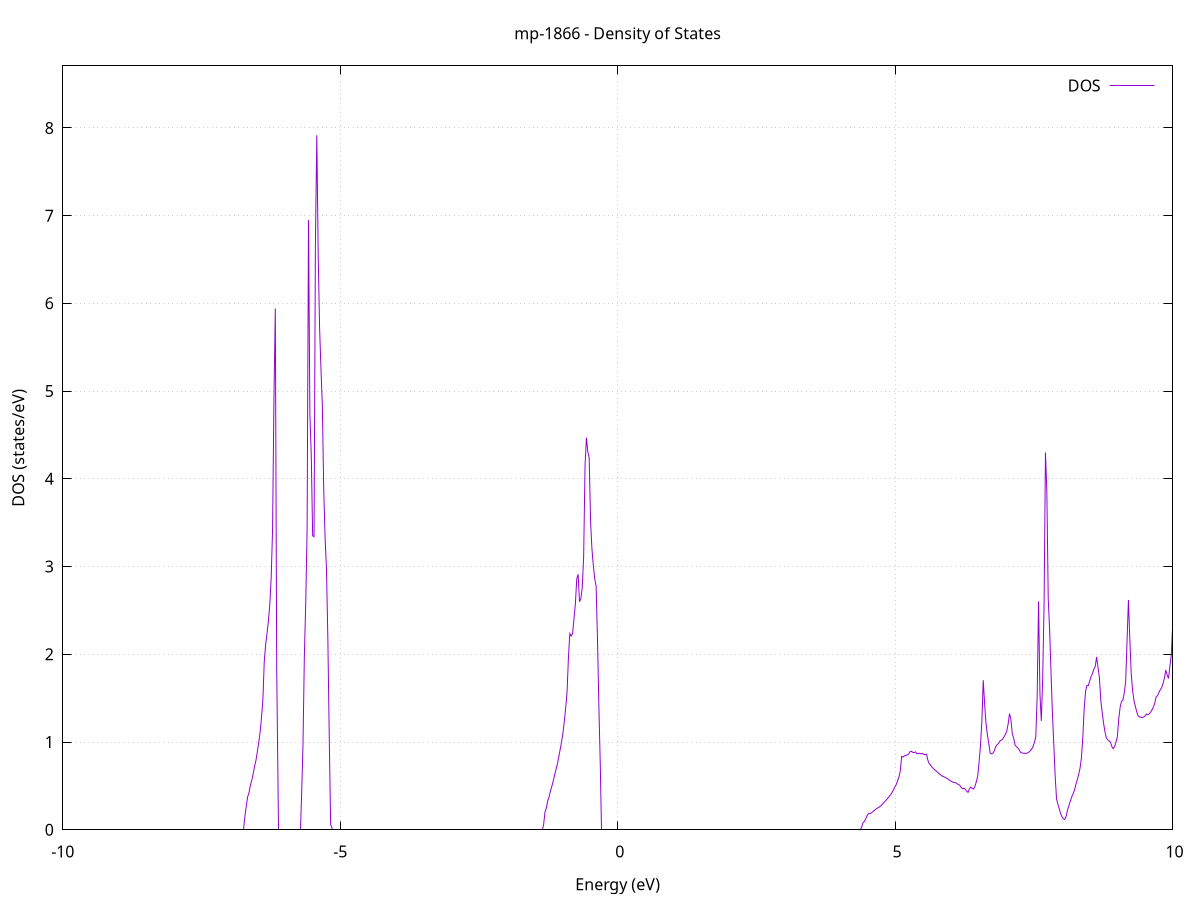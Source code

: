 set title 'mp-1866 - Density of States'
set xlabel 'Energy (eV)'
set ylabel 'DOS (states/eV)'
set grid
set xrange [-10:10]
set yrange [0:8.707]
set xzeroaxis lt -1
set terminal png size 800,600
set output 'mp-1866_dos_gnuplot.png'
plot '-' using 1:2 with lines title 'DOS'
-31.213900 0.000000
-31.189000 0.000000
-31.164000 0.000000
-31.139100 0.000000
-31.114200 0.000000
-31.089300 0.000000
-31.064400 0.000000
-31.039400 0.000000
-31.014500 0.000000
-30.989600 0.000000
-30.964700 0.000000
-30.939800 0.000000
-30.914900 0.000000
-30.889900 0.000000
-30.865000 0.000000
-30.840100 0.000000
-30.815200 0.000000
-30.790300 0.000000
-30.765300 0.000000
-30.740400 0.000000
-30.715500 0.000000
-30.690600 0.000000
-30.665700 0.000000
-30.640700 0.000000
-30.615800 0.000000
-30.590900 0.000000
-30.566000 0.000000
-30.541100 0.000000
-30.516100 0.000000
-30.491200 0.000000
-30.466300 0.000000
-30.441400 0.000000
-30.416500 0.000000
-30.391500 0.000000
-30.366600 0.000000
-30.341700 0.000000
-30.316800 0.000000
-30.291900 0.000000
-30.266900 0.000000
-30.242000 0.000000
-30.217100 0.000000
-30.192200 0.000000
-30.167300 0.000000
-30.142300 0.000000
-30.117400 0.000000
-30.092500 0.000000
-30.067600 0.000000
-30.042700 0.000000
-30.017700 0.000000
-29.992800 0.000000
-29.967900 0.000000
-29.943000 0.000000
-29.918100 0.000000
-29.893100 0.000000
-29.868200 0.000000
-29.843300 0.000000
-29.818400 0.000000
-29.793500 0.000000
-29.768500 0.000000
-29.743600 0.000000
-29.718700 0.000000
-29.693800 0.000000
-29.668900 0.000000
-29.643900 0.000000
-29.619000 0.000000
-29.594100 0.000000
-29.569200 0.000000
-29.544300 0.000000
-29.519400 0.000000
-29.494400 0.000000
-29.469500 0.000000
-29.444600 0.000000
-29.419700 0.000000
-29.394800 0.000000
-29.369800 0.000000
-29.344900 0.000000
-29.320000 0.000000
-29.295100 0.000000
-29.270200 0.000000
-29.245200 0.000000
-29.220300 0.000000
-29.195400 0.000000
-29.170500 0.000000
-29.145600 0.000000
-29.120600 0.000000
-29.095700 0.000000
-29.070800 0.000000
-29.045900 0.000000
-29.021000 0.000000
-28.996000 0.000000
-28.971100 0.000000
-28.946200 0.000000
-28.921300 16.089800
-28.896400 24.399600
-28.871400 0.000000
-28.846500 0.000000
-28.821600 0.000000
-28.796700 0.000000
-28.771800 0.000000
-28.746800 0.000000
-28.721900 0.000000
-28.697000 0.000000
-28.672100 0.000000
-28.647200 0.000000
-28.622200 0.000000
-28.597300 0.000000
-28.572400 0.000000
-28.547500 0.000000
-28.522600 0.000000
-28.497600 0.000000
-28.472700 0.000000
-28.447800 0.000000
-28.422900 0.000000
-28.398000 0.000000
-28.373000 0.000000
-28.348100 0.000000
-28.323200 0.000000
-28.298300 0.000000
-28.273400 0.000000
-28.248400 0.000000
-28.223500 0.000000
-28.198600 0.000000
-28.173700 0.000000
-28.148800 0.000000
-28.123900 0.000000
-28.098900 0.000000
-28.074000 0.000000
-28.049100 0.000000
-28.024200 0.000000
-27.999300 0.000000
-27.974300 0.000000
-27.949400 0.000000
-27.924500 0.000000
-27.899600 0.000000
-27.874700 0.000000
-27.849700 0.000000
-27.824800 0.000000
-27.799900 0.000000
-27.775000 0.000000
-27.750100 0.000000
-27.725100 0.000000
-27.700200 0.000000
-27.675300 0.000000
-27.650400 0.000000
-27.625500 0.000000
-27.600500 0.000000
-27.575600 0.000000
-27.550700 0.000000
-27.525800 0.000000
-27.500900 0.000000
-27.475900 0.000000
-27.451000 0.000000
-27.426100 0.000000
-27.401200 0.000000
-27.376300 0.000000
-27.351300 0.000000
-27.326400 0.000000
-27.301500 0.000000
-27.276600 0.000000
-27.251700 0.000000
-27.226700 0.000000
-27.201800 0.000000
-27.176900 0.000000
-27.152000 0.000000
-27.127100 0.000000
-27.102100 0.000000
-27.077200 0.000000
-27.052300 0.000000
-27.027400 0.000000
-27.002500 0.000000
-26.977500 0.000000
-26.952600 0.000000
-26.927700 0.000000
-26.902800 0.000000
-26.877900 0.000000
-26.852900 0.000000
-26.828000 0.000000
-26.803100 0.000000
-26.778200 0.000000
-26.753300 0.000000
-26.728400 0.000000
-26.703400 0.000000
-26.678500 0.000000
-26.653600 0.000000
-26.628700 0.000000
-26.603800 0.000000
-26.578800 0.000000
-26.553900 0.000000
-26.529000 0.000000
-26.504100 0.000000
-26.479200 0.000000
-26.454200 0.000000
-26.429300 0.000000
-26.404400 0.000000
-26.379500 0.000000
-26.354600 0.000000
-26.329600 0.000000
-26.304700 0.000000
-26.279800 0.000000
-26.254900 0.000000
-26.230000 0.000000
-26.205000 0.000000
-26.180100 0.000000
-26.155200 0.000000
-26.130300 0.000000
-26.105400 0.000000
-26.080400 0.000000
-26.055500 0.000000
-26.030600 0.000000
-26.005700 0.000000
-25.980800 0.000000
-25.955800 0.000000
-25.930900 0.000000
-25.906000 0.000000
-25.881100 0.000000
-25.856200 0.000000
-25.831200 0.000000
-25.806300 0.000000
-25.781400 0.000000
-25.756500 0.000000
-25.731600 0.000000
-25.706600 0.000000
-25.681700 0.000000
-25.656800 0.000000
-25.631900 0.000000
-25.607000 0.000000
-25.582000 0.000000
-25.557100 0.000000
-25.532200 0.000000
-25.507300 0.000000
-25.482400 0.000000
-25.457500 0.000000
-25.432500 0.000000
-25.407600 0.000000
-25.382700 0.000000
-25.357800 0.000000
-25.332900 0.000000
-25.307900 0.000000
-25.283000 0.000000
-25.258100 0.000000
-25.233200 0.000000
-25.208300 0.000000
-25.183300 0.000000
-25.158400 0.000000
-25.133500 0.000000
-25.108600 0.000000
-25.083700 0.000000
-25.058700 0.000000
-25.033800 0.000000
-25.008900 0.000000
-24.984000 0.000000
-24.959100 0.000000
-24.934100 0.000000
-24.909200 0.000000
-24.884300 0.000000
-24.859400 0.000000
-24.834500 0.000000
-24.809500 0.000000
-24.784600 0.000000
-24.759700 0.000000
-24.734800 0.000000
-24.709900 0.000000
-24.684900 0.000000
-24.660000 0.000000
-24.635100 0.000000
-24.610200 0.000000
-24.585300 0.000000
-24.560300 0.000000
-24.535400 0.000000
-24.510500 0.000000
-24.485600 0.000000
-24.460700 0.000000
-24.435700 0.000000
-24.410800 0.000000
-24.385900 0.000000
-24.361000 0.000000
-24.336100 0.000000
-24.311100 0.000000
-24.286200 0.000000
-24.261300 0.000000
-24.236400 0.000000
-24.211500 0.000000
-24.186500 0.000000
-24.161600 0.000000
-24.136700 0.000000
-24.111800 0.000000
-24.086900 0.000000
-24.062000 0.000000
-24.037000 0.000000
-24.012100 0.000000
-23.987200 0.000000
-23.962300 0.000000
-23.937400 0.000000
-23.912400 0.000000
-23.887500 0.000000
-23.862600 0.000000
-23.837700 0.000000
-23.812800 0.000000
-23.787800 0.000000
-23.762900 0.000000
-23.738000 0.000000
-23.713100 0.000000
-23.688200 0.000000
-23.663200 0.000000
-23.638300 0.000000
-23.613400 0.000000
-23.588500 0.000000
-23.563600 0.000000
-23.538600 0.000000
-23.513700 0.000000
-23.488800 0.000000
-23.463900 0.000000
-23.439000 0.000000
-23.414000 0.000000
-23.389100 0.000000
-23.364200 0.000000
-23.339300 0.000000
-23.314400 0.000000
-23.289400 0.000000
-23.264500 0.000000
-23.239600 56.073300
-23.214700 1.765000
-23.189800 0.000000
-23.164800 0.000000
-23.139900 0.000000
-23.115000 0.000000
-23.090100 0.000000
-23.065200 0.000000
-23.040200 0.000000
-23.015300 0.000000
-22.990400 0.000000
-22.965500 0.000000
-22.940600 0.000000
-22.915600 0.000000
-22.890700 0.000000
-22.865800 0.000000
-22.840900 0.000000
-22.816000 0.000000
-22.791000 0.000000
-22.766100 0.000000
-22.741200 0.000000
-22.716300 0.000000
-22.691400 0.000000
-22.666500 0.000000
-22.641500 0.000000
-22.616600 0.000000
-22.591700 0.000000
-22.566800 0.000000
-22.541900 0.000000
-22.516900 0.000000
-22.492000 0.000000
-22.467100 0.000000
-22.442200 0.000000
-22.417300 0.000000
-22.392300 0.000000
-22.367400 0.000000
-22.342500 0.000000
-22.317600 0.000000
-22.292700 0.000000
-22.267700 0.000000
-22.242800 0.000000
-22.217900 0.000000
-22.193000 0.000000
-22.168100 0.000000
-22.143100 0.000000
-22.118200 0.000000
-22.093300 0.000000
-22.068400 0.000000
-22.043500 0.000000
-22.018500 0.000000
-21.993600 0.000000
-21.968700 0.000000
-21.943800 0.000000
-21.918900 0.000000
-21.893900 0.000000
-21.869000 0.000000
-21.844100 0.000000
-21.819200 0.000000
-21.794300 0.000000
-21.769300 0.000000
-21.744400 0.000000
-21.719500 0.000000
-21.694600 0.000000
-21.669700 0.000000
-21.644700 0.000000
-21.619800 0.000000
-21.594900 0.000000
-21.570000 0.000000
-21.545100 0.000000
-21.520100 0.000000
-21.495200 0.000000
-21.470300 0.000000
-21.445400 0.000000
-21.420500 0.000000
-21.395500 0.000000
-21.370600 0.000000
-21.345700 0.000000
-21.320800 0.000000
-21.295900 0.000000
-21.271000 0.000000
-21.246000 0.000000
-21.221100 0.000000
-21.196200 0.000000
-21.171300 0.000000
-21.146400 0.000000
-21.121400 0.000000
-21.096500 0.000000
-21.071600 0.000000
-21.046700 0.000000
-21.021800 0.000000
-20.996800 0.000000
-20.971900 0.000000
-20.947000 0.000000
-20.922100 0.000000
-20.897200 0.000000
-20.872200 0.000000
-20.847300 0.000000
-20.822400 0.000000
-20.797500 0.000000
-20.772600 0.000000
-20.747600 0.000000
-20.722700 0.000000
-20.697800 0.000000
-20.672900 0.000000
-20.648000 0.000000
-20.623000 0.000000
-20.598100 0.000000
-20.573200 0.000000
-20.548300 0.000000
-20.523400 0.000000
-20.498400 0.000000
-20.473500 0.000000
-20.448600 0.000000
-20.423700 0.000000
-20.398800 0.000000
-20.373800 0.000000
-20.348900 0.000000
-20.324000 0.000000
-20.299100 0.000000
-20.274200 0.000000
-20.249200 0.000000
-20.224300 0.000000
-20.199400 0.000000
-20.174500 0.000000
-20.149600 0.000000
-20.124600 0.000000
-20.099700 0.000000
-20.074800 0.000000
-20.049900 0.000000
-20.025000 0.000000
-20.000100 0.000000
-19.975100 0.000000
-19.950200 0.000000
-19.925300 0.000000
-19.900400 0.000000
-19.875500 0.000000
-19.850500 0.000000
-19.825600 0.000000
-19.800700 0.000000
-19.775800 0.000000
-19.750900 0.000000
-19.725900 0.000000
-19.701000 0.000000
-19.676100 0.000000
-19.651200 0.000000
-19.626300 0.000000
-19.601300 0.000000
-19.576400 0.000000
-19.551500 0.000000
-19.526600 0.000000
-19.501700 0.000000
-19.476700 0.000000
-19.451800 0.000000
-19.426900 0.000000
-19.402000 0.000000
-19.377100 0.000000
-19.352100 0.000000
-19.327200 0.000000
-19.302300 0.000000
-19.277400 0.000000
-19.252500 0.000000
-19.227500 0.000000
-19.202600 0.000000
-19.177700 0.000000
-19.152800 0.000000
-19.127900 0.000000
-19.102900 0.000000
-19.078000 0.000000
-19.053100 0.000000
-19.028200 0.000000
-19.003300 0.000000
-18.978300 0.000000
-18.953400 0.000000
-18.928500 0.000000
-18.903600 0.000000
-18.878700 0.000000
-18.853700 0.000000
-18.828800 0.000000
-18.803900 0.000000
-18.779000 0.000000
-18.754100 0.000000
-18.729100 0.000000
-18.704200 0.000000
-18.679300 0.000000
-18.654400 0.000000
-18.629500 0.000000
-18.604600 0.000000
-18.579600 0.000000
-18.554700 0.000000
-18.529800 0.000000
-18.504900 0.000000
-18.480000 0.000000
-18.455000 0.000000
-18.430100 0.000000
-18.405200 0.000000
-18.380300 0.000000
-18.355400 0.000000
-18.330400 0.000000
-18.305500 0.000000
-18.280600 0.000000
-18.255700 0.000000
-18.230800 0.000000
-18.205800 0.000000
-18.180900 0.000000
-18.156000 0.000000
-18.131100 0.000000
-18.106200 0.000000
-18.081200 0.000000
-18.056300 0.000000
-18.031400 0.000000
-18.006500 0.000000
-17.981600 0.000000
-17.956600 0.000000
-17.931700 0.000000
-17.906800 0.000000
-17.881900 0.000000
-17.857000 0.000000
-17.832000 0.000000
-17.807100 0.000000
-17.782200 0.000000
-17.757300 0.000000
-17.732400 0.000000
-17.707400 0.000000
-17.682500 0.000000
-17.657600 0.000000
-17.632700 0.000000
-17.607800 0.000000
-17.582800 0.000000
-17.557900 0.000000
-17.533000 0.000000
-17.508100 0.000000
-17.483200 0.000000
-17.458200 0.000000
-17.433300 0.000000
-17.408400 0.000000
-17.383500 0.000000
-17.358600 0.000000
-17.333600 0.000000
-17.308700 0.000000
-17.283800 0.000000
-17.258900 0.000000
-17.234000 0.000000
-17.209100 0.000000
-17.184100 0.000000
-17.159200 0.000000
-17.134300 0.000000
-17.109400 0.000000
-17.084500 0.000000
-17.059500 0.000000
-17.034600 0.000000
-17.009700 0.000000
-16.984800 0.000000
-16.959900 0.000000
-16.934900 0.000000
-16.910000 0.000000
-16.885100 0.000000
-16.860200 0.000000
-16.835300 0.000000
-16.810300 0.000000
-16.785400 0.000000
-16.760500 0.000000
-16.735600 0.000000
-16.710700 0.000000
-16.685700 0.000000
-16.660800 0.000000
-16.635900 0.000000
-16.611000 0.000000
-16.586100 0.000000
-16.561100 0.000000
-16.536200 0.000000
-16.511300 0.000000
-16.486400 0.000000
-16.461500 0.000000
-16.436500 0.000000
-16.411600 0.000000
-16.386700 0.000000
-16.361800 0.000000
-16.336900 0.000000
-16.311900 0.000000
-16.287000 0.000000
-16.262100 0.000000
-16.237200 0.000000
-16.212300 0.000000
-16.187300 0.000000
-16.162400 0.000000
-16.137500 0.000000
-16.112600 0.000000
-16.087700 0.000000
-16.062700 0.000000
-16.037800 0.000000
-16.012900 0.000000
-15.988000 0.000000
-15.963100 0.000000
-15.938100 0.000000
-15.913200 0.000000
-15.888300 0.000000
-15.863400 0.000000
-15.838500 0.000000
-15.813600 0.000000
-15.788600 0.000000
-15.763700 0.000000
-15.738800 0.000000
-15.713900 0.000000
-15.689000 0.000000
-15.664000 0.000000
-15.639100 0.000000
-15.614200 0.000000
-15.589300 0.000000
-15.564400 0.000000
-15.539400 0.000000
-15.514500 0.000000
-15.489600 0.000000
-15.464700 0.000000
-15.439800 0.000000
-15.414800 0.000000
-15.389900 0.000000
-15.365000 0.000000
-15.340100 0.000000
-15.315200 0.000000
-15.290200 0.000000
-15.265300 0.000000
-15.240400 0.000000
-15.215500 0.000000
-15.190600 0.000000
-15.165600 0.000000
-15.140700 0.000000
-15.115800 0.000000
-15.090900 0.000000
-15.066000 0.000000
-15.041000 0.000000
-15.016100 0.000000
-14.991200 0.000000
-14.966300 0.000000
-14.941400 0.091600
-14.916400 0.226200
-14.891500 0.343400
-14.866600 0.411600
-14.841700 0.508600
-14.816800 0.586800
-14.791800 0.694400
-14.766900 0.790000
-14.742000 0.911500
-14.717100 1.049000
-14.692200 1.206900
-14.667200 1.416900
-14.642300 1.675000
-14.617400 2.094200
-14.592500 2.834300
-14.567600 3.063800
-14.542700 3.497000
-14.517700 4.257900
-14.492800 6.944100
-14.467900 3.361500
-14.443000 1.990600
-14.418100 1.203600
-14.393100 0.000000
-14.368200 0.000000
-14.343300 0.000000
-14.318400 0.000000
-14.293500 0.000000
-14.268500 0.000000
-14.243600 0.000000
-14.218700 0.000000
-14.193800 0.000000
-14.168900 0.000000
-14.143900 0.000000
-14.119000 0.000000
-14.094100 0.000000
-14.069200 0.000000
-14.044300 0.000000
-14.019300 0.000000
-13.994400 0.000000
-13.969500 0.000000
-13.944600 0.000000
-13.919700 0.000000
-13.894700 0.000000
-13.869800 0.000000
-13.844900 0.000000
-13.820000 0.000000
-13.795100 0.000000
-13.770100 0.000000
-13.745200 0.000000
-13.720300 0.000000
-13.695400 0.000000
-13.670500 0.000000
-13.645500 0.000000
-13.620600 0.000000
-13.595700 0.000000
-13.570800 0.000000
-13.545900 0.000000
-13.520900 0.000000
-13.496000 0.000000
-13.471100 0.000000
-13.446200 0.000000
-13.421300 0.000000
-13.396300 0.000000
-13.371400 0.000000
-13.346500 0.000000
-13.321600 0.000000
-13.296700 0.000000
-13.271700 0.000000
-13.246800 0.000000
-13.221900 0.000000
-13.197000 0.000000
-13.172100 0.000000
-13.147200 0.000000
-13.122200 0.000000
-13.097300 0.000000
-13.072400 0.000000
-13.047500 0.000000
-13.022600 0.000000
-12.997600 0.000000
-12.972700 0.000000
-12.947800 0.000000
-12.922900 0.000000
-12.898000 0.000000
-12.873000 0.000000
-12.848100 0.000000
-12.823200 0.000000
-12.798300 0.000000
-12.773400 0.000000
-12.748400 0.000000
-12.723500 0.000000
-12.698600 0.000000
-12.673700 1.019700
-12.648800 1.909900
-12.623800 2.740400
-12.598900 3.934200
-12.574000 5.266700
-12.549100 6.410100
-12.524200 9.607000
-12.499200 13.077300
-12.474300 12.055600
-12.449400 12.961100
-12.424500 15.361800
-12.399600 14.141000
-12.374600 4.098000
-12.349700 3.796500
-12.324800 3.052500
-12.299900 2.759000
-12.275000 2.564200
-12.250000 2.499800
-12.225100 1.528500
-12.200200 1.121500
-12.175300 0.840500
-12.150400 0.686100
-12.125400 0.455400
-12.100500 0.147800
-12.075600 0.000000
-12.050700 0.000000
-12.025800 0.000000
-12.000800 0.000000
-11.975900 0.000000
-11.951000 0.000000
-11.926100 0.000000
-11.901200 0.000000
-11.876200 0.000000
-11.851300 0.000000
-11.826400 0.000000
-11.801500 0.000000
-11.776600 0.000000
-11.751700 0.000000
-11.726700 0.000000
-11.701800 0.000000
-11.676900 0.000000
-11.652000 0.000000
-11.627100 0.000000
-11.602100 0.000000
-11.577200 0.000000
-11.552300 0.000000
-11.527400 0.000000
-11.502500 0.000000
-11.477500 0.000000
-11.452600 0.000000
-11.427700 0.000000
-11.402800 0.000000
-11.377900 0.000000
-11.352900 0.000000
-11.328000 0.000000
-11.303100 0.000000
-11.278200 0.000000
-11.253300 0.000000
-11.228300 0.000000
-11.203400 0.000000
-11.178500 0.000000
-11.153600 0.000000
-11.128700 0.000000
-11.103700 0.000000
-11.078800 0.000000
-11.053900 0.000000
-11.029000 0.000000
-11.004100 0.000000
-10.979100 0.000000
-10.954200 0.000000
-10.929300 0.000000
-10.904400 0.000000
-10.879500 0.000000
-10.854500 0.000000
-10.829600 0.000000
-10.804700 0.000000
-10.779800 0.000000
-10.754900 0.000000
-10.729900 0.000000
-10.705000 0.000000
-10.680100 0.000000
-10.655200 0.000000
-10.630300 0.000000
-10.605300 0.000000
-10.580400 0.000000
-10.555500 0.000000
-10.530600 0.000000
-10.505700 0.000000
-10.480700 0.000000
-10.455800 0.000000
-10.430900 0.000000
-10.406000 0.000000
-10.381100 0.000000
-10.356200 0.000000
-10.331200 0.000000
-10.306300 0.000000
-10.281400 0.000000
-10.256500 0.000000
-10.231600 0.000000
-10.206600 0.000000
-10.181700 0.000000
-10.156800 0.000000
-10.131900 0.000000
-10.107000 0.000000
-10.082000 0.000000
-10.057100 0.000000
-10.032200 0.000000
-10.007300 0.000000
-9.982400 0.000000
-9.957400 0.000000
-9.932500 0.000000
-9.907600 0.000000
-9.882700 0.000000
-9.857800 0.000000
-9.832800 0.000000
-9.807900 0.000000
-9.783000 0.000000
-9.758100 0.000000
-9.733200 0.000000
-9.708200 0.000000
-9.683300 0.000000
-9.658400 0.000000
-9.633500 0.000000
-9.608600 0.000000
-9.583600 0.000000
-9.558700 0.000000
-9.533800 0.000000
-9.508900 0.000000
-9.484000 0.000000
-9.459000 0.000000
-9.434100 0.000000
-9.409200 0.000000
-9.384300 0.000000
-9.359400 0.000000
-9.334400 0.000000
-9.309500 0.000000
-9.284600 0.000000
-9.259700 0.000000
-9.234800 0.000000
-9.209800 0.000000
-9.184900 0.000000
-9.160000 0.000000
-9.135100 0.000000
-9.110200 0.000000
-9.085200 0.000000
-9.060300 0.000000
-9.035400 0.000000
-9.010500 0.000000
-8.985600 0.000000
-8.960700 0.000000
-8.935700 0.000000
-8.910800 0.000000
-8.885900 0.000000
-8.861000 0.000000
-8.836100 0.000000
-8.811100 0.000000
-8.786200 0.000000
-8.761300 0.000000
-8.736400 0.000000
-8.711500 0.000000
-8.686500 0.000000
-8.661600 0.000000
-8.636700 0.000000
-8.611800 0.000000
-8.586900 0.000000
-8.561900 0.000000
-8.537000 0.000000
-8.512100 0.000000
-8.487200 0.000000
-8.462300 0.000000
-8.437300 0.000000
-8.412400 0.000000
-8.387500 0.000000
-8.362600 0.000000
-8.337700 0.000000
-8.312700 0.000000
-8.287800 0.000000
-8.262900 0.000000
-8.238000 0.000000
-8.213100 0.000000
-8.188100 0.000000
-8.163200 0.000000
-8.138300 0.000000
-8.113400 0.000000
-8.088500 0.000000
-8.063500 0.000000
-8.038600 0.000000
-8.013700 0.000000
-7.988800 0.000000
-7.963900 0.000000
-7.938900 0.000000
-7.914000 0.000000
-7.889100 0.000000
-7.864200 0.000000
-7.839300 0.000000
-7.814300 0.000000
-7.789400 0.000000
-7.764500 0.000000
-7.739600 0.000000
-7.714700 0.000000
-7.689800 0.000000
-7.664800 0.000000
-7.639900 0.000000
-7.615000 0.000000
-7.590100 0.000000
-7.565200 0.000000
-7.540200 0.000000
-7.515300 0.000000
-7.490400 0.000000
-7.465500 0.000000
-7.440600 0.000000
-7.415600 0.000000
-7.390700 0.000000
-7.365800 0.000000
-7.340900 0.000000
-7.316000 0.000000
-7.291000 0.000000
-7.266100 0.000000
-7.241200 0.000000
-7.216300 0.000000
-7.191400 0.000000
-7.166400 0.000000
-7.141500 0.000000
-7.116600 0.000000
-7.091700 0.000000
-7.066800 0.000000
-7.041800 0.000000
-7.016900 0.000000
-6.992000 0.000000
-6.967100 0.000000
-6.942200 0.000000
-6.917200 0.000000
-6.892300 0.000000
-6.867400 0.000000
-6.842500 0.000000
-6.817600 0.000000
-6.792600 0.000000
-6.767700 0.000000
-6.742800 0.000000
-6.717900 0.152500
-6.693000 0.270100
-6.668000 0.376000
-6.643100 0.425000
-6.618200 0.510800
-6.593300 0.564900
-6.568400 0.639100
-6.543400 0.724400
-6.518500 0.790700
-6.493600 0.890700
-6.468700 0.998200
-6.443800 1.111400
-6.418800 1.278600
-6.393900 1.479300
-6.369000 1.917600
-6.344100 2.112100
-6.319200 2.237200
-6.294300 2.377600
-6.269300 2.566000
-6.244400 2.870700
-6.219500 3.410600
-6.194600 4.897200
-6.169700 5.941000
-6.144700 1.849500
-6.119800 0.000000
-6.094900 0.000000
-6.070000 0.000000
-6.045100 0.000000
-6.020100 0.000000
-5.995200 0.000000
-5.970300 0.000000
-5.945400 0.000000
-5.920500 0.000000
-5.895500 0.000000
-5.870600 0.000000
-5.845700 0.000000
-5.820800 0.000000
-5.795900 0.000000
-5.770900 0.000000
-5.746000 0.000000
-5.721100 0.000000
-5.696200 0.393800
-5.671300 0.962000
-5.646300 1.979100
-5.621400 2.588800
-5.596500 3.438900
-5.571600 6.948700
-5.546700 4.736100
-5.521700 4.271700
-5.496800 3.350300
-5.471900 3.340900
-5.447000 6.690900
-5.422100 7.915700
-5.397100 6.556200
-5.372200 5.729300
-5.347300 5.257400
-5.322400 4.841000
-5.297500 3.884900
-5.272500 3.323400
-5.247600 2.970400
-5.222700 2.169700
-5.197800 1.065200
-5.172900 0.061000
-5.147900 0.000000
-5.123000 0.000000
-5.098100 0.000000
-5.073200 0.000000
-5.048300 0.000000
-5.023300 0.000000
-4.998400 0.000000
-4.973500 0.000000
-4.948600 0.000000
-4.923700 0.000000
-4.898800 0.000000
-4.873800 0.000000
-4.848900 0.000000
-4.824000 0.000000
-4.799100 0.000000
-4.774200 0.000000
-4.749200 0.000000
-4.724300 0.000000
-4.699400 0.000000
-4.674500 0.000000
-4.649600 0.000000
-4.624600 0.000000
-4.599700 0.000000
-4.574800 0.000000
-4.549900 0.000000
-4.525000 0.000000
-4.500000 0.000000
-4.475100 0.000000
-4.450200 0.000000
-4.425300 0.000000
-4.400400 0.000000
-4.375400 0.000000
-4.350500 0.000000
-4.325600 0.000000
-4.300700 0.000000
-4.275800 0.000000
-4.250800 0.000000
-4.225900 0.000000
-4.201000 0.000000
-4.176100 0.000000
-4.151200 0.000000
-4.126200 0.000000
-4.101300 0.000000
-4.076400 0.000000
-4.051500 0.000000
-4.026600 0.000000
-4.001600 0.000000
-3.976700 0.000000
-3.951800 0.000000
-3.926900 0.000000
-3.902000 0.000000
-3.877000 0.000000
-3.852100 0.000000
-3.827200 0.000000
-3.802300 0.000000
-3.777400 0.000000
-3.752400 0.000000
-3.727500 0.000000
-3.702600 0.000000
-3.677700 0.000000
-3.652800 0.000000
-3.627800 0.000000
-3.602900 0.000000
-3.578000 0.000000
-3.553100 0.000000
-3.528200 0.000000
-3.503300 0.000000
-3.478300 0.000000
-3.453400 0.000000
-3.428500 0.000000
-3.403600 0.000000
-3.378700 0.000000
-3.353700 0.000000
-3.328800 0.000000
-3.303900 0.000000
-3.279000 0.000000
-3.254100 0.000000
-3.229100 0.000000
-3.204200 0.000000
-3.179300 0.000000
-3.154400 0.000000
-3.129500 0.000000
-3.104500 0.000000
-3.079600 0.000000
-3.054700 0.000000
-3.029800 0.000000
-3.004900 0.000000
-2.979900 0.000000
-2.955000 0.000000
-2.930100 0.000000
-2.905200 0.000000
-2.880300 0.000000
-2.855300 0.000000
-2.830400 0.000000
-2.805500 0.000000
-2.780600 0.000000
-2.755700 0.000000
-2.730700 0.000000
-2.705800 0.000000
-2.680900 0.000000
-2.656000 0.000000
-2.631100 0.000000
-2.606100 0.000000
-2.581200 0.000000
-2.556300 0.000000
-2.531400 0.000000
-2.506500 0.000000
-2.481500 0.000000
-2.456600 0.000000
-2.431700 0.000000
-2.406800 0.000000
-2.381900 0.000000
-2.356900 0.000000
-2.332000 0.000000
-2.307100 0.000000
-2.282200 0.000000
-2.257300 0.000000
-2.232400 0.000000
-2.207400 0.000000
-2.182500 0.000000
-2.157600 0.000000
-2.132700 0.000000
-2.107800 0.000000
-2.082800 0.000000
-2.057900 0.000000
-2.033000 0.000000
-2.008100 0.000000
-1.983200 0.000000
-1.958200 0.000000
-1.933300 0.000000
-1.908400 0.000000
-1.883500 0.000000
-1.858600 0.000000
-1.833600 0.000000
-1.808700 0.000000
-1.783800 0.000000
-1.758900 0.000000
-1.734000 0.000000
-1.709000 0.000000
-1.684100 0.000000
-1.659200 0.000000
-1.634300 0.000000
-1.609400 0.000000
-1.584400 0.000000
-1.559500 0.000000
-1.534600 0.000000
-1.509700 0.000000
-1.484800 0.000000
-1.459800 0.000000
-1.434900 0.000000
-1.410000 0.000000
-1.385100 0.000000
-1.360200 0.000000
-1.335200 0.053200
-1.310300 0.198600
-1.285400 0.248000
-1.260500 0.331000
-1.235600 0.374400
-1.210600 0.442700
-1.185700 0.496600
-1.160800 0.555400
-1.135900 0.624200
-1.111000 0.686300
-1.086000 0.750400
-1.061100 0.830300
-1.036200 0.914800
-1.011300 1.000300
-0.986400 1.100900
-0.961400 1.235500
-0.936500 1.386000
-0.911600 1.573600
-0.886700 1.965800
-0.861800 2.236300
-0.836900 2.207800
-0.811900 2.238200
-0.787000 2.404600
-0.762100 2.570700
-0.737200 2.859100
-0.712300 2.912800
-0.687300 2.598900
-0.662400 2.636600
-0.637500 2.765100
-0.612600 3.113100
-0.587700 4.152600
-0.562700 4.468800
-0.537800 4.310700
-0.512900 4.238400
-0.488000 3.514600
-0.463100 3.199300
-0.438100 3.010100
-0.413200 2.860400
-0.388300 2.775500
-0.363400 2.176900
-0.338500 1.410300
-0.313500 0.753200
-0.288600 0.000000
-0.263700 0.000000
-0.238800 0.000000
-0.213900 0.000000
-0.188900 0.000000
-0.164000 0.000000
-0.139100 0.000000
-0.114200 0.000000
-0.089300 0.000000
-0.064300 0.000000
-0.039400 0.000000
-0.014500 0.000000
0.010400 0.000000
0.035300 0.000000
0.060300 0.000000
0.085200 0.000000
0.110100 0.000000
0.135000 0.000000
0.159900 0.000000
0.184900 0.000000
0.209800 0.000000
0.234700 0.000000
0.259600 0.000000
0.284500 0.000000
0.309500 0.000000
0.334400 0.000000
0.359300 0.000000
0.384200 0.000000
0.409100 0.000000
0.434100 0.000000
0.459000 0.000000
0.483900 0.000000
0.508800 0.000000
0.533700 0.000000
0.558600 0.000000
0.583600 0.000000
0.608500 0.000000
0.633400 0.000000
0.658300 0.000000
0.683200 0.000000
0.708200 0.000000
0.733100 0.000000
0.758000 0.000000
0.782900 0.000000
0.807800 0.000000
0.832800 0.000000
0.857700 0.000000
0.882600 0.000000
0.907500 0.000000
0.932400 0.000000
0.957400 0.000000
0.982300 0.000000
1.007200 0.000000
1.032100 0.000000
1.057000 0.000000
1.082000 0.000000
1.106900 0.000000
1.131800 0.000000
1.156700 0.000000
1.181600 0.000000
1.206600 0.000000
1.231500 0.000000
1.256400 0.000000
1.281300 0.000000
1.306200 0.000000
1.331200 0.000000
1.356100 0.000000
1.381000 0.000000
1.405900 0.000000
1.430800 0.000000
1.455800 0.000000
1.480700 0.000000
1.505600 0.000000
1.530500 0.000000
1.555400 0.000000
1.580400 0.000000
1.605300 0.000000
1.630200 0.000000
1.655100 0.000000
1.680000 0.000000
1.705000 0.000000
1.729900 0.000000
1.754800 0.000000
1.779700 0.000000
1.804600 0.000000
1.829600 0.000000
1.854500 0.000000
1.879400 0.000000
1.904300 0.000000
1.929200 0.000000
1.954100 0.000000
1.979100 0.000000
2.004000 0.000000
2.028900 0.000000
2.053800 0.000000
2.078700 0.000000
2.103700 0.000000
2.128600 0.000000
2.153500 0.000000
2.178400 0.000000
2.203300 0.000000
2.228300 0.000000
2.253200 0.000000
2.278100 0.000000
2.303000 0.000000
2.327900 0.000000
2.352900 0.000000
2.377800 0.000000
2.402700 0.000000
2.427600 0.000000
2.452500 0.000000
2.477500 0.000000
2.502400 0.000000
2.527300 0.000000
2.552200 0.000000
2.577100 0.000000
2.602100 0.000000
2.627000 0.000000
2.651900 0.000000
2.676800 0.000000
2.701700 0.000000
2.726700 0.000000
2.751600 0.000000
2.776500 0.000000
2.801400 0.000000
2.826300 0.000000
2.851300 0.000000
2.876200 0.000000
2.901100 0.000000
2.926000 0.000000
2.950900 0.000000
2.975900 0.000000
3.000800 0.000000
3.025700 0.000000
3.050600 0.000000
3.075500 0.000000
3.100500 0.000000
3.125400 0.000000
3.150300 0.000000
3.175200 0.000000
3.200100 0.000000
3.225000 0.000000
3.250000 0.000000
3.274900 0.000000
3.299800 0.000000
3.324700 0.000000
3.349600 0.000000
3.374600 0.000000
3.399500 0.000000
3.424400 0.000000
3.449300 0.000000
3.474200 0.000000
3.499200 0.000000
3.524100 0.000000
3.549000 0.000000
3.573900 0.000000
3.598800 0.000000
3.623800 0.000000
3.648700 0.000000
3.673600 0.000000
3.698500 0.000000
3.723400 0.000000
3.748400 0.000000
3.773300 0.000000
3.798200 0.000000
3.823100 0.000000
3.848000 0.000000
3.873000 0.000000
3.897900 0.000000
3.922800 0.000000
3.947700 0.000000
3.972600 0.000000
3.997600 0.000000
4.022500 0.000000
4.047400 0.000000
4.072300 0.000000
4.097200 0.000000
4.122200 0.000000
4.147100 0.000000
4.172000 0.000000
4.196900 0.000000
4.221800 0.000000
4.246800 0.000000
4.271700 0.000000
4.296600 0.000000
4.321500 0.000000
4.346400 0.000000
4.371400 0.000100
4.396300 0.026100
4.421200 0.078800
4.446100 0.094900
4.471000 0.124500
4.496000 0.162300
4.520900 0.184500
4.545800 0.183900
4.570700 0.191300
4.595600 0.205200
4.620500 0.218900
4.645500 0.230000
4.670400 0.242800
4.695300 0.252000
4.720200 0.261400
4.745100 0.274600
4.770100 0.291200
4.795000 0.308300
4.819900 0.324600
4.844800 0.341300
4.869700 0.360000
4.894700 0.380600
4.919600 0.399400
4.944500 0.424000
4.969400 0.454900
4.994300 0.486300
5.019300 0.513300
5.044200 0.556800
5.069100 0.602300
5.094000 0.668700
5.118900 0.836400
5.143900 0.828000
5.168800 0.842900
5.193700 0.846000
5.218600 0.852700
5.243500 0.863400
5.268500 0.888600
5.293400 0.895700
5.318300 0.883200
5.343200 0.879500
5.368100 0.888100
5.393100 0.866000
5.418000 0.868800
5.442900 0.872100
5.467800 0.864800
5.492700 0.870800
5.517700 0.859100
5.542600 0.854900
5.567500 0.860800
5.592400 0.789900
5.617300 0.751500
5.642300 0.734400
5.667200 0.712700
5.692100 0.697600
5.717000 0.681500
5.741900 0.668500
5.766900 0.656000
5.791800 0.640900
5.816700 0.627300
5.841600 0.615600
5.866500 0.607000
5.891500 0.601300
5.916400 0.591000
5.941300 0.582700
5.966200 0.573000
5.991100 0.562000
6.016000 0.551100
6.041000 0.542400
6.065900 0.538300
6.090800 0.536600
6.115700 0.526200
6.140600 0.515600
6.165600 0.508500
6.190500 0.484800
6.215400 0.467400
6.240300 0.474800
6.265200 0.462300
6.290200 0.440200
6.315100 0.426500
6.340000 0.467100
6.364900 0.487800
6.389800 0.471300
6.414800 0.464200
6.439700 0.493300
6.464600 0.548300
6.489500 0.611900
6.514400 0.773200
6.539400 0.960200
6.564300 1.235100
6.589200 1.705300
6.614100 1.431100
6.639000 1.214300
6.664000 1.082900
6.688900 0.984500
6.713800 0.872800
6.738700 0.865100
6.763600 0.873200
6.788600 0.899800
6.813500 0.946100
6.838400 0.970400
6.863300 0.982800
6.888200 1.009800
6.913200 1.020300
6.938100 1.033300
6.963000 1.059800
6.987900 1.086800
7.012800 1.123000
7.037800 1.206800
7.062700 1.324600
7.087600 1.254900
7.112500 1.095200
7.137400 1.045000
7.162400 0.967100
7.187300 0.948900
7.212200 0.931600
7.237100 0.911400
7.262000 0.882000
7.287000 0.875100
7.311900 0.873100
7.336800 0.871500
7.361700 0.871000
7.386600 0.874700
7.411500 0.884600
7.436500 0.900400
7.461400 0.919600
7.486300 0.948800
7.511200 0.996300
7.536100 1.059900
7.561100 1.523200
7.586000 2.604000
7.610900 1.549100
7.635800 1.241200
7.660700 1.735400
7.685700 2.583100
7.710600 4.300500
7.735500 3.848600
7.760400 2.629700
7.785300 2.288100
7.810300 1.795700
7.835200 1.336200
7.860100 0.982100
7.885000 0.615400
7.909900 0.353400
7.934900 0.291300
7.959800 0.237400
7.984700 0.182400
8.009600 0.146600
8.034500 0.125700
8.059500 0.117600
8.084400 0.159000
8.109300 0.226000
8.134200 0.279500
8.159100 0.326900
8.184100 0.376500
8.209000 0.410200
8.233900 0.453800
8.258800 0.515000
8.283700 0.570700
8.308700 0.630200
8.333600 0.703000
8.358500 0.818700
8.383400 1.051400
8.408300 1.379100
8.433300 1.578500
8.458200 1.644500
8.483100 1.643300
8.508000 1.698500
8.532900 1.746600
8.557900 1.781300
8.582800 1.831300
8.607700 1.861900
8.632600 1.970100
8.657500 1.850500
8.682400 1.735700
8.707400 1.477700
8.732300 1.341400
8.757200 1.216200
8.782100 1.119600
8.807000 1.048600
8.832000 1.024800
8.856900 1.011500
8.881800 1.001100
8.906700 0.948400
8.931600 0.923800
8.956600 0.948200
8.981500 0.999200
9.006400 1.060900
9.031300 1.263900
9.056200 1.397600
9.081200 1.464700
9.106100 1.475700
9.131000 1.563800
9.155900 1.687800
9.180800 2.149100
9.205800 2.619700
9.230700 2.178900
9.255600 1.782200
9.280500 1.589300
9.305400 1.473900
9.330400 1.407300
9.355300 1.344500
9.380200 1.300600
9.405100 1.286000
9.430000 1.285000
9.455000 1.277400
9.479900 1.286400
9.504800 1.295500
9.529700 1.319600
9.554600 1.310500
9.579600 1.320400
9.604500 1.340700
9.629400 1.365000
9.654300 1.396900
9.679200 1.439700
9.704200 1.513600
9.729100 1.528200
9.754000 1.562900
9.778900 1.596000
9.803800 1.618000
9.828800 1.667500
9.853700 1.727900
9.878600 1.820900
9.903500 1.764500
9.928400 1.725400
9.953400 1.864900
9.978300 1.994400
10.003200 2.330300
10.028100 2.712200
10.053000 2.590100
10.077900 2.440500
10.102900 2.242600
10.127800 2.131300
10.152700 2.137900
10.177600 2.134800
10.202500 2.136400
10.227500 2.045000
10.252400 1.990800
10.277300 1.843200
10.302200 1.207100
10.327100 1.104900
10.352100 1.088800
10.377000 1.069300
10.401900 1.133700
10.426800 1.093500
10.451700 1.046200
10.476700 0.995500
10.501600 0.960800
10.526500 0.941200
10.551400 0.929200
10.576300 0.936000
10.601300 0.939900
10.626200 1.025000
10.651100 0.949600
10.676000 0.791300
10.700900 0.733100
10.725900 0.702700
10.750800 0.721100
10.775700 0.690400
10.800600 0.671200
10.825500 0.688100
10.850500 0.721000
10.875400 0.753500
10.900300 0.789100
10.925200 0.850600
10.950100 0.840900
10.975100 0.867000
11.000000 0.909500
11.024900 0.960900
11.049800 1.039500
11.074700 1.124500
11.099700 1.137200
11.124600 1.149800
11.149500 1.181800
11.174400 1.202100
11.199300 1.146600
11.224300 0.967400
11.249200 0.924200
11.274100 0.946600
11.299000 0.853000
11.323900 0.862800
11.348900 0.966500
11.373800 0.999600
11.398700 0.940100
11.423600 0.899200
11.448500 0.861100
11.473400 0.849700
11.498400 0.819600
11.523300 0.793600
11.548200 0.778900
11.573100 0.770000
11.598000 0.757500
11.623000 0.731900
11.647900 0.715700
11.672800 0.700900
11.697700 0.691300
11.722600 0.685300
11.747600 0.658500
11.772500 0.626100
11.797400 0.593800
11.822300 0.554000
11.847200 0.496300
11.872200 0.456800
11.897100 0.399500
11.922000 0.374300
11.946900 0.358600
11.971800 0.348300
11.996800 0.343400
12.021700 0.340600
12.046600 0.339400
12.071500 0.347200
12.096400 0.357500
12.121400 0.381700
12.146300 0.399700
12.171200 0.413600
12.196100 0.427000
12.221000 0.450100
12.246000 0.473300
12.270900 0.491600
12.295800 0.510600
12.320700 0.524100
12.345600 0.534900
12.370600 0.541000
12.395500 0.548600
12.420400 0.554900
12.445300 0.560400
12.470200 0.566000
12.495200 0.572900
12.520100 0.579600
12.545000 0.584600
12.569900 0.593300
12.594800 0.600700
12.619800 0.597600
12.644700 0.595600
12.669600 0.595900
12.694500 0.598000
12.719400 0.599700
12.744400 0.604500
12.769300 0.615300
12.794200 0.623300
12.819100 0.679600
12.844000 0.722800
12.868900 0.768600
12.893900 0.795600
12.918800 0.802100
12.943700 0.789900
12.968600 0.789200
12.993500 0.775400
13.018500 0.769600
13.043400 0.767300
13.068300 0.767900
13.093200 0.768500
13.118100 0.775600
13.143100 0.759100
13.168000 0.760100
13.192900 0.765400
13.217800 0.769500
13.242700 0.769400
13.267700 0.765500
13.292600 0.747800
13.317500 0.711100
13.342400 0.682900
13.367300 0.648100
13.392300 0.617100
13.417200 0.598800
13.442100 0.582800
13.467000 0.569400
13.491900 0.550800
13.516900 0.532500
13.541800 0.512900
13.566700 0.492500
13.591600 0.471600
13.616500 0.456200
13.641500 0.449500
13.666400 0.446600
13.691300 0.443400
13.716200 0.439700
13.741100 0.434000
13.766100 0.425900
13.791000 0.424700
13.815900 0.425700
13.840800 0.424400
13.865700 0.428500
13.890700 0.424000
13.915600 0.419400
13.940500 0.410100
13.965400 0.403400
13.990300 0.388600
14.015300 0.375100
14.040200 0.369500
14.065100 0.341600
14.090000 0.315100
14.114900 0.291600
14.139900 0.282200
14.164800 0.274400
14.189700 0.268500
14.214600 0.263900
14.239500 0.259500
14.264400 0.270400
14.289400 0.244200
14.314300 0.233700
14.339200 0.223100
14.364100 0.211500
14.389000 0.196300
14.414000 0.180300
14.438900 0.166100
14.463800 0.154100
14.488700 0.144600
14.513600 0.136900
14.538600 0.128700
14.563500 0.116100
14.588400 0.102100
14.613300 0.095300
14.638200 0.089500
14.663200 0.084600
14.688100 0.080700
14.713000 0.077600
14.737900 0.074900
14.762800 0.072300
14.787800 0.070000
14.812700 0.067900
14.837600 0.066100
14.862500 0.064400
14.887400 0.062800
14.912400 0.061300
14.937300 0.060000
14.962200 0.058700
14.987100 0.057300
15.012000 0.055800
15.037000 0.054400
15.061900 0.053200
15.086800 0.052200
15.111700 0.051200
15.136600 0.050100
15.161600 0.049000
15.186500 0.047900
15.211400 0.047000
15.236300 0.046100
15.261200 0.045400
15.286200 0.044800
15.311100 0.044300
15.336000 0.043100
15.360900 0.041700
15.385800 0.040500
15.410800 0.039400
15.435700 0.038500
15.460600 0.037600
15.485500 0.036800
15.510400 0.036100
15.535300 0.035500
15.560300 0.034900
15.585200 0.034400
15.610100 0.033900
15.635000 0.033500
15.659900 0.033200
15.684900 0.033000
15.709800 0.032900
15.734700 0.032900
15.759600 0.032700
15.784500 0.032700
15.809500 0.032900
15.834400 0.033200
15.859300 0.033500
15.884200 0.033900
15.909100 0.034400
15.934100 0.035200
15.959000 0.036300
15.983900 0.038500
16.008800 0.045700
16.033700 0.056400
16.058700 0.052000
16.083600 0.035500
16.108500 0.014200
16.133400 0.000700
16.158300 0.000000
16.183300 0.000000
16.208200 0.000000
16.233100 0.000000
16.258000 0.000000
16.282900 0.000000
16.307900 0.000000
16.332800 0.000000
16.357700 0.000000
16.382600 0.000000
16.407500 0.000000
16.432500 0.000000
16.457400 0.000000
16.482300 0.000000
16.507200 0.000000
16.532100 0.000000
16.557100 0.000000
16.582000 0.000000
16.606900 0.000000
16.631800 0.000000
16.656700 0.000000
16.681700 0.000000
16.706600 0.000000
16.731500 0.000000
16.756400 0.000000
16.781300 0.000000
16.806300 0.000000
16.831200 0.000000
16.856100 0.000000
16.881000 0.000000
16.905900 0.000000
16.930800 0.000000
16.955800 0.000000
16.980700 0.000000
17.005600 0.000000
17.030500 0.000000
17.055400 0.000000
17.080400 0.000000
17.105300 0.000000
17.130200 0.000000
17.155100 0.000000
17.180000 0.000000
17.205000 0.000000
17.229900 0.000000
17.254800 0.000000
17.279700 0.000000
17.304600 0.000000
17.329600 0.000000
17.354500 0.000000
17.379400 0.000000
17.404300 0.000000
17.429200 0.000000
17.454200 0.000000
17.479100 0.000000
17.504000 0.000000
17.528900 0.000000
17.553800 0.000000
17.578800 0.000000
17.603700 0.000000
17.628600 0.000000
17.653500 0.000000
17.678400 0.000000
17.703400 0.000000
17.728300 0.000000
17.753200 0.000000
17.778100 0.000000
17.803000 0.000000
17.828000 0.000000
17.852900 0.000000
17.877800 0.000000
17.902700 0.000000
17.927600 0.000000
17.952600 0.000000
17.977500 0.000000
18.002400 0.000000
18.027300 0.000000
18.052200 0.000000
18.077200 0.000000
18.102100 0.000000
18.127000 0.000000
18.151900 0.000000
18.176800 0.000000
18.201800 0.000000
18.226700 0.000000
18.251600 0.000000
18.276500 0.000000
18.301400 0.000000
18.326300 0.000000
18.351300 0.000000
18.376200 0.000000
18.401100 0.000000
18.426000 0.000000
18.450900 0.000000
18.475900 0.000000
18.500800 0.000000
18.525700 0.000000
18.550600 0.000000
18.575500 0.000000
18.600500 0.000000
18.625400 0.000000
e
